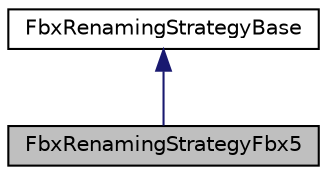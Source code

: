 digraph "FbxRenamingStrategyFbx5"
{
  edge [fontname="Helvetica",fontsize="10",labelfontname="Helvetica",labelfontsize="10"];
  node [fontname="Helvetica",fontsize="10",shape=record];
  Node0 [label="FbxRenamingStrategyFbx5",height=0.2,width=0.4,color="black", fillcolor="grey75", style="filled", fontcolor="black"];
  Node1 -> Node0 [dir="back",color="midnightblue",fontsize="10",style="solid"];
  Node1 [label="FbxRenamingStrategyBase",height=0.2,width=0.4,color="black", fillcolor="white", style="filled",URL="$class_fbx_renaming_strategy_base.html",tooltip="Base class for renaming strategy. "];
}
